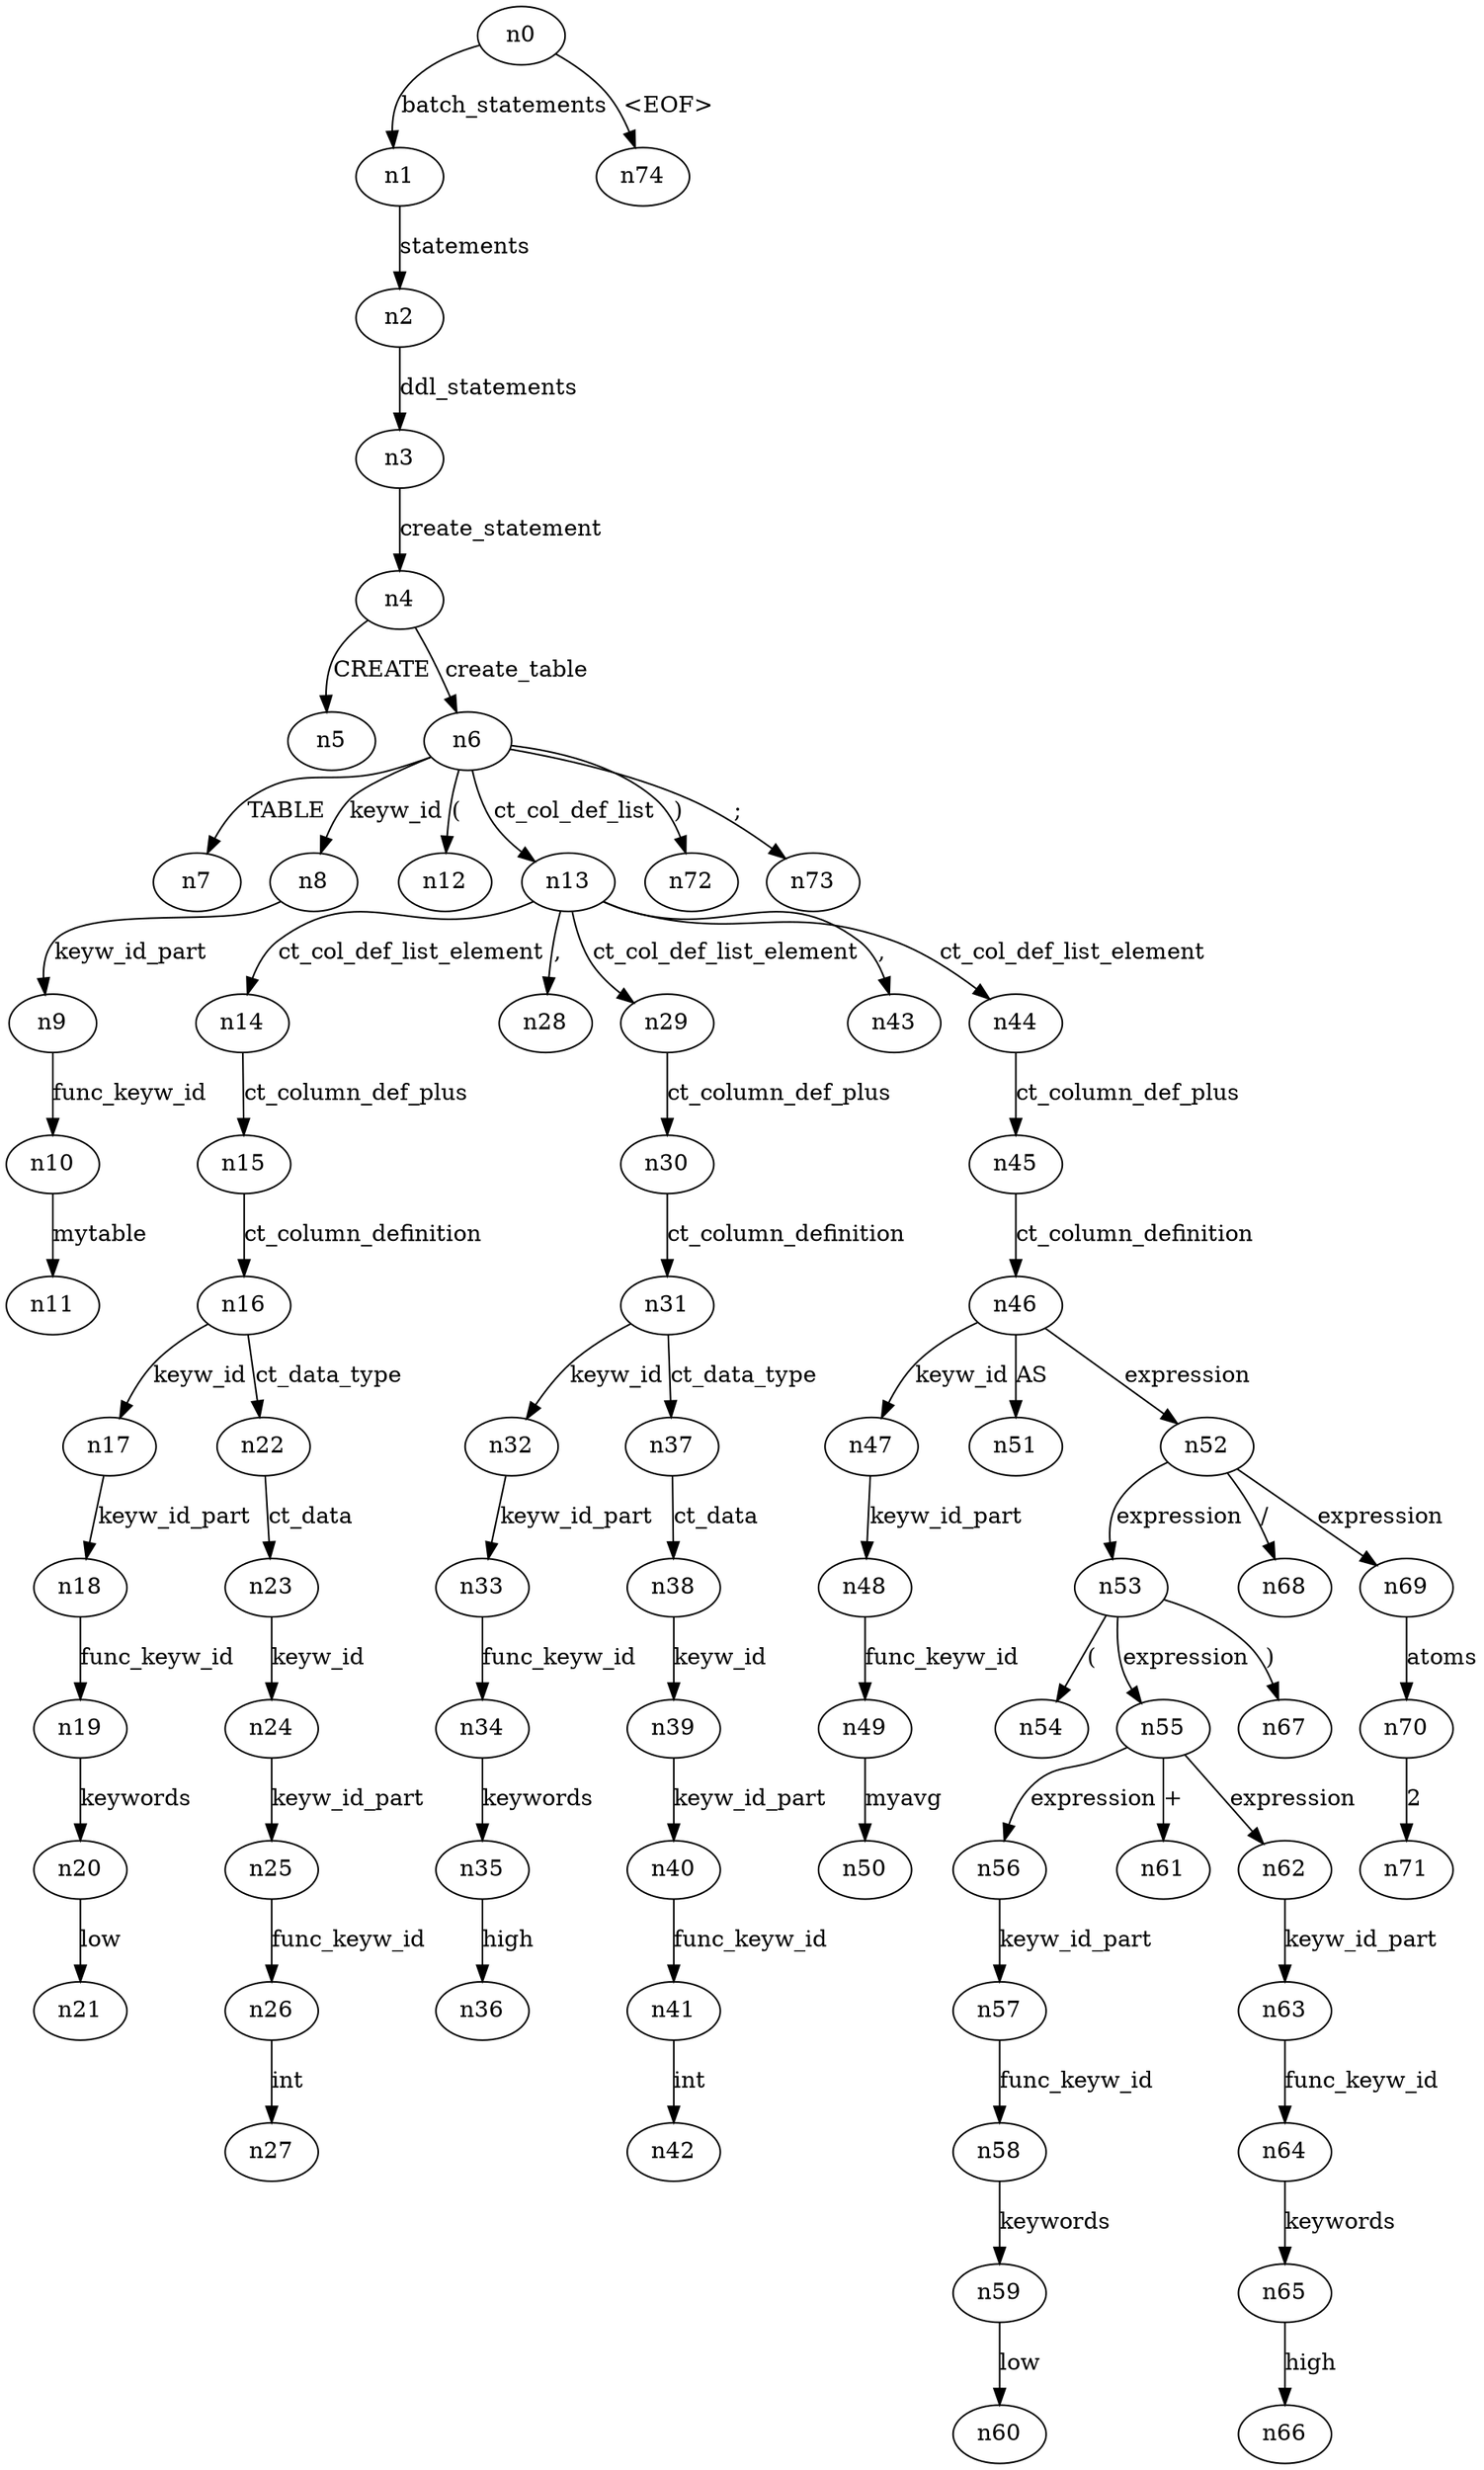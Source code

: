 digraph ParseTree {
  n0 -> n1 [label="batch_statements"];
  n1 -> n2 [label="statements"];
  n2 -> n3 [label="ddl_statements"];
  n3 -> n4 [label="create_statement"];
  n4 -> n5 [label="CREATE"];
  n4 -> n6 [label="create_table"];
  n6 -> n7 [label="TABLE"];
  n6 -> n8 [label="keyw_id"];
  n8 -> n9 [label="keyw_id_part"];
  n9 -> n10 [label="func_keyw_id"];
  n10 -> n11 [label="mytable"];
  n6 -> n12 [label="("];
  n6 -> n13 [label="ct_col_def_list"];
  n13 -> n14 [label="ct_col_def_list_element"];
  n14 -> n15 [label="ct_column_def_plus"];
  n15 -> n16 [label="ct_column_definition"];
  n16 -> n17 [label="keyw_id"];
  n17 -> n18 [label="keyw_id_part"];
  n18 -> n19 [label="func_keyw_id"];
  n19 -> n20 [label="keywords"];
  n20 -> n21 [label="low"];
  n16 -> n22 [label="ct_data_type"];
  n22 -> n23 [label="ct_data"];
  n23 -> n24 [label="keyw_id"];
  n24 -> n25 [label="keyw_id_part"];
  n25 -> n26 [label="func_keyw_id"];
  n26 -> n27 [label="int"];
  n13 -> n28 [label=","];
  n13 -> n29 [label="ct_col_def_list_element"];
  n29 -> n30 [label="ct_column_def_plus"];
  n30 -> n31 [label="ct_column_definition"];
  n31 -> n32 [label="keyw_id"];
  n32 -> n33 [label="keyw_id_part"];
  n33 -> n34 [label="func_keyw_id"];
  n34 -> n35 [label="keywords"];
  n35 -> n36 [label="high"];
  n31 -> n37 [label="ct_data_type"];
  n37 -> n38 [label="ct_data"];
  n38 -> n39 [label="keyw_id"];
  n39 -> n40 [label="keyw_id_part"];
  n40 -> n41 [label="func_keyw_id"];
  n41 -> n42 [label="int"];
  n13 -> n43 [label=","];
  n13 -> n44 [label="ct_col_def_list_element"];
  n44 -> n45 [label="ct_column_def_plus"];
  n45 -> n46 [label="ct_column_definition"];
  n46 -> n47 [label="keyw_id"];
  n47 -> n48 [label="keyw_id_part"];
  n48 -> n49 [label="func_keyw_id"];
  n49 -> n50 [label="myavg"];
  n46 -> n51 [label="AS"];
  n46 -> n52 [label="expression"];
  n52 -> n53 [label="expression"];
  n53 -> n54 [label="("];
  n53 -> n55 [label="expression"];
  n55 -> n56 [label="expression"];
  n56 -> n57 [label="keyw_id_part"];
  n57 -> n58 [label="func_keyw_id"];
  n58 -> n59 [label="keywords"];
  n59 -> n60 [label="low"];
  n55 -> n61 [label="+"];
  n55 -> n62 [label="expression"];
  n62 -> n63 [label="keyw_id_part"];
  n63 -> n64 [label="func_keyw_id"];
  n64 -> n65 [label="keywords"];
  n65 -> n66 [label="high"];
  n53 -> n67 [label=")"];
  n52 -> n68 [label="/"];
  n52 -> n69 [label="expression"];
  n69 -> n70 [label="atoms"];
  n70 -> n71 [label="2"];
  n6 -> n72 [label=")"];
  n6 -> n73 [label=";"];
  n0 -> n74 [label="<EOF>"];
}